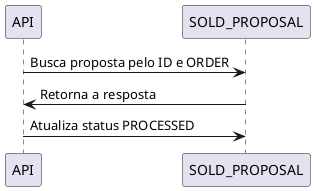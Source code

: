 @startuml atualizacao_status_compra
API -> SOLD_PROPOSAL: Busca proposta pelo ID e ORDER
SOLD_PROPOSAL -> API: Retorna a resposta
API -> SOLD_PROPOSAL: Atualiza status PROCESSED
@endum
